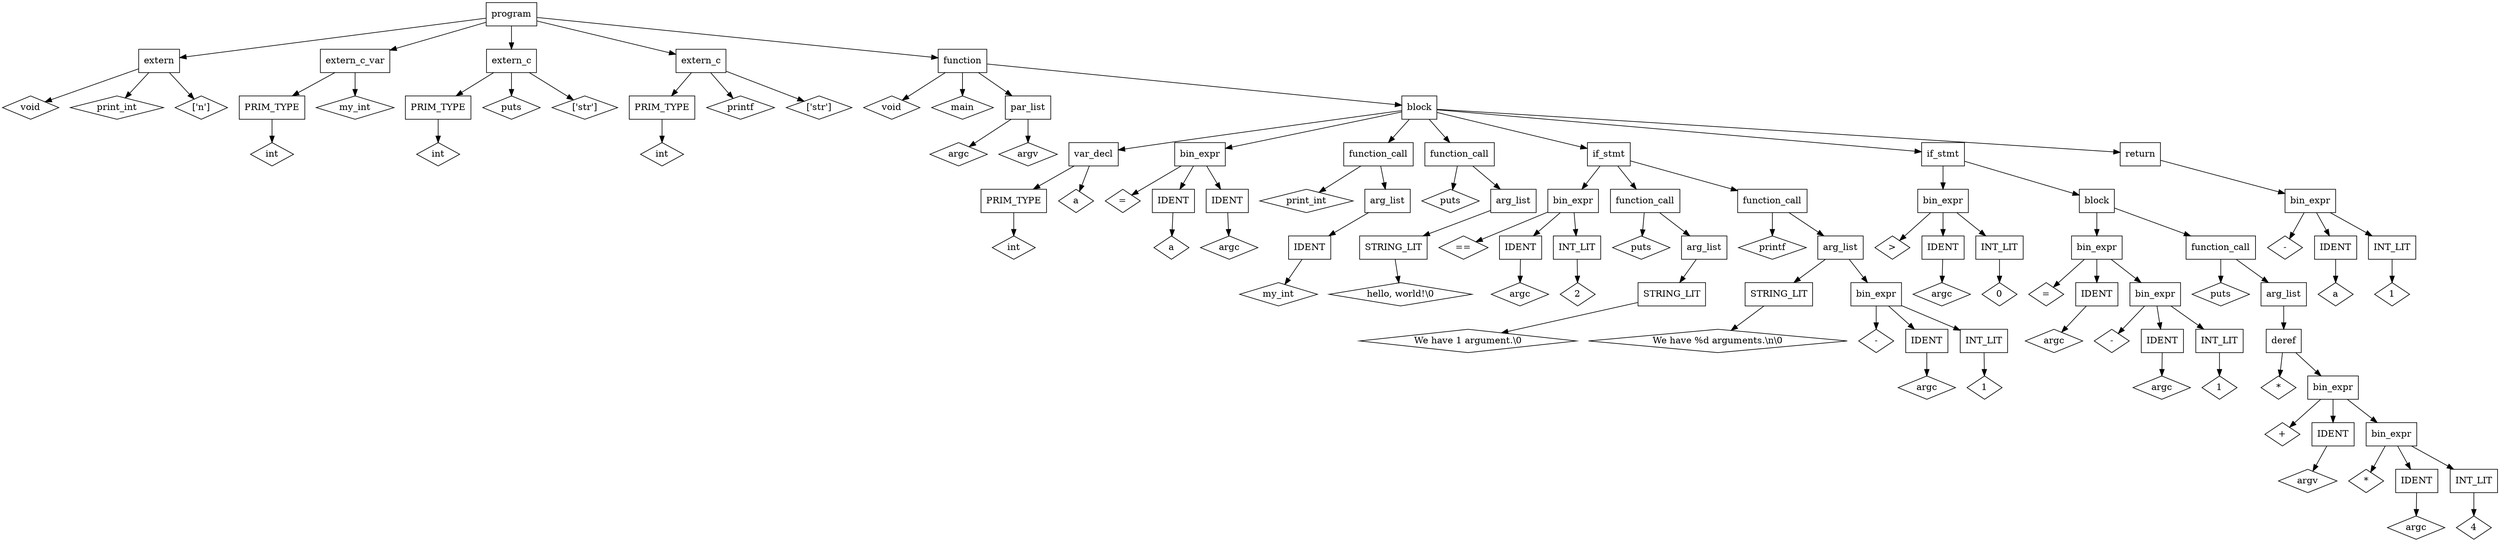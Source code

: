 digraph parse_tree {
    node [shape = box];
    node0 [label = "program"]
    node0 -> node1
    node0 -> node2
    node0 -> node3
    node0 -> node4
    node0 -> node5
    node1 [label = "extern"]
    node1 -> node6
    node1 -> node7
    node1 -> node8
    node6 [label = "void", shape = "diamond"]
    node7 [label = "print_int", shape = "diamond"]
    node8 [label = "['n']", shape = "diamond"]
    node2 [label = "extern_c_var"]
    node2 -> node9
    node2 -> node10
    node9 [label = "PRIM_TYPE"]
    node9 -> node11
    node11 [label = "int", shape = "diamond"]
    node10 [label = "my_int", shape = "diamond"]
    node3 [label = "extern_c"]
    node3 -> node12
    node3 -> node13
    node3 -> node14
    node12 [label = "PRIM_TYPE"]
    node12 -> node15
    node15 [label = "int", shape = "diamond"]
    node13 [label = "puts", shape = "diamond"]
    node14 [label = "['str']", shape = "diamond"]
    node4 [label = "extern_c"]
    node4 -> node16
    node4 -> node17
    node4 -> node18
    node16 [label = "PRIM_TYPE"]
    node16 -> node19
    node19 [label = "int", shape = "diamond"]
    node17 [label = "printf", shape = "diamond"]
    node18 [label = "['str']", shape = "diamond"]
    node5 [label = "function"]
    node5 -> node20
    node5 -> node21
    node5 -> node22
    node5 -> node23
    node20 [label = "void", shape = "diamond"]
    node21 [label = "main", shape = "diamond"]
    node22 [label = "par_list"]
    node22 -> node24
    node22 -> node25
    node24 [label = "argc", shape = "diamond"]
    node25 [label = "argv", shape = "diamond"]
    node23 [label = "block"]
    node23 -> node26
    node23 -> node27
    node23 -> node28
    node23 -> node29
    node23 -> node30
    node23 -> node31
    node23 -> node32
    node26 [label = "var_decl"]
    node26 -> node33
    node26 -> node34
    node33 [label = "PRIM_TYPE"]
    node33 -> node35
    node35 [label = "int", shape = "diamond"]
    node34 [label = "a", shape = "diamond"]
    node27 [label = "bin_expr"]
    node27 -> node36
    node27 -> node37
    node27 -> node38
    node36 [label = "=", shape = "diamond"]
    node37 [label = "IDENT"]
    node37 -> node39
    node39 [label = "a", shape = "diamond"]
    node38 [label = "IDENT"]
    node38 -> node40
    node40 [label = "argc", shape = "diamond"]
    node28 [label = "function_call"]
    node28 -> node41
    node28 -> node42
    node41 [label = "print_int", shape = "diamond"]
    node42 [label = "arg_list"]
    node42 -> node43
    node43 [label = "IDENT"]
    node43 -> node44
    node44 [label = "my_int", shape = "diamond"]
    node29 [label = "function_call"]
    node29 -> node45
    node29 -> node46
    node45 [label = "puts", shape = "diamond"]
    node46 [label = "arg_list"]
    node46 -> node47
    node47 [label = "STRING_LIT"]
    node47 -> node48
    node48 [label = "hello, world!\\0", shape = "diamond"]
    node30 [label = "if_stmt"]
    node30 -> node49
    node30 -> node50
    node30 -> node51
    node49 [label = "bin_expr"]
    node49 -> node52
    node49 -> node53
    node49 -> node54
    node52 [label = "==", shape = "diamond"]
    node53 [label = "IDENT"]
    node53 -> node55
    node55 [label = "argc", shape = "diamond"]
    node54 [label = "INT_LIT"]
    node54 -> node56
    node56 [label = "2", shape = "diamond"]
    node50 [label = "function_call"]
    node50 -> node57
    node50 -> node58
    node57 [label = "puts", shape = "diamond"]
    node58 [label = "arg_list"]
    node58 -> node59
    node59 [label = "STRING_LIT"]
    node59 -> node60
    node60 [label = "We have 1 argument.\\0", shape = "diamond"]
    node51 [label = "function_call"]
    node51 -> node61
    node51 -> node62
    node61 [label = "printf", shape = "diamond"]
    node62 [label = "arg_list"]
    node62 -> node63
    node62 -> node64
    node63 [label = "STRING_LIT"]
    node63 -> node65
    node65 [label = "We have %d arguments.\\n\\0", shape = "diamond"]
    node64 [label = "bin_expr"]
    node64 -> node66
    node64 -> node67
    node64 -> node68
    node66 [label = "-", shape = "diamond"]
    node67 [label = "IDENT"]
    node67 -> node69
    node69 [label = "argc", shape = "diamond"]
    node68 [label = "INT_LIT"]
    node68 -> node70
    node70 [label = "1", shape = "diamond"]
    node31 [label = "if_stmt"]
    node31 -> node71
    node31 -> node72
    node71 [label = "bin_expr"]
    node71 -> node73
    node71 -> node74
    node71 -> node75
    node73 [label = ">", shape = "diamond"]
    node74 [label = "IDENT"]
    node74 -> node76
    node76 [label = "argc", shape = "diamond"]
    node75 [label = "INT_LIT"]
    node75 -> node77
    node77 [label = "0", shape = "diamond"]
    node72 [label = "block"]
    node72 -> node78
    node72 -> node79
    node78 [label = "bin_expr"]
    node78 -> node80
    node78 -> node81
    node78 -> node82
    node80 [label = "=", shape = "diamond"]
    node81 [label = "IDENT"]
    node81 -> node83
    node83 [label = "argc", shape = "diamond"]
    node82 [label = "bin_expr"]
    node82 -> node84
    node82 -> node85
    node82 -> node86
    node84 [label = "-", shape = "diamond"]
    node85 [label = "IDENT"]
    node85 -> node87
    node87 [label = "argc", shape = "diamond"]
    node86 [label = "INT_LIT"]
    node86 -> node88
    node88 [label = "1", shape = "diamond"]
    node79 [label = "function_call"]
    node79 -> node89
    node79 -> node90
    node89 [label = "puts", shape = "diamond"]
    node90 [label = "arg_list"]
    node90 -> node91
    node91 [label = "deref"]
    node91 -> node92
    node91 -> node93
    node92 [label = "*", shape = "diamond"]
    node93 [label = "bin_expr"]
    node93 -> node94
    node93 -> node95
    node93 -> node96
    node94 [label = "+", shape = "diamond"]
    node95 [label = "IDENT"]
    node95 -> node97
    node97 [label = "argv", shape = "diamond"]
    node96 [label = "bin_expr"]
    node96 -> node98
    node96 -> node99
    node96 -> node100
    node98 [label = "*", shape = "diamond"]
    node99 [label = "IDENT"]
    node99 -> node101
    node101 [label = "argc", shape = "diamond"]
    node100 [label = "INT_LIT"]
    node100 -> node102
    node102 [label = "4", shape = "diamond"]
    node32 [label = "return"]
    node32 -> node103
    node103 [label = "bin_expr"]
    node103 -> node104
    node103 -> node105
    node103 -> node106
    node104 [label = "-", shape = "diamond"]
    node105 [label = "IDENT"]
    node105 -> node107
    node107 [label = "a", shape = "diamond"]
    node106 [label = "INT_LIT"]
    node106 -> node108
    node108 [label = "1", shape = "diamond"]
}
